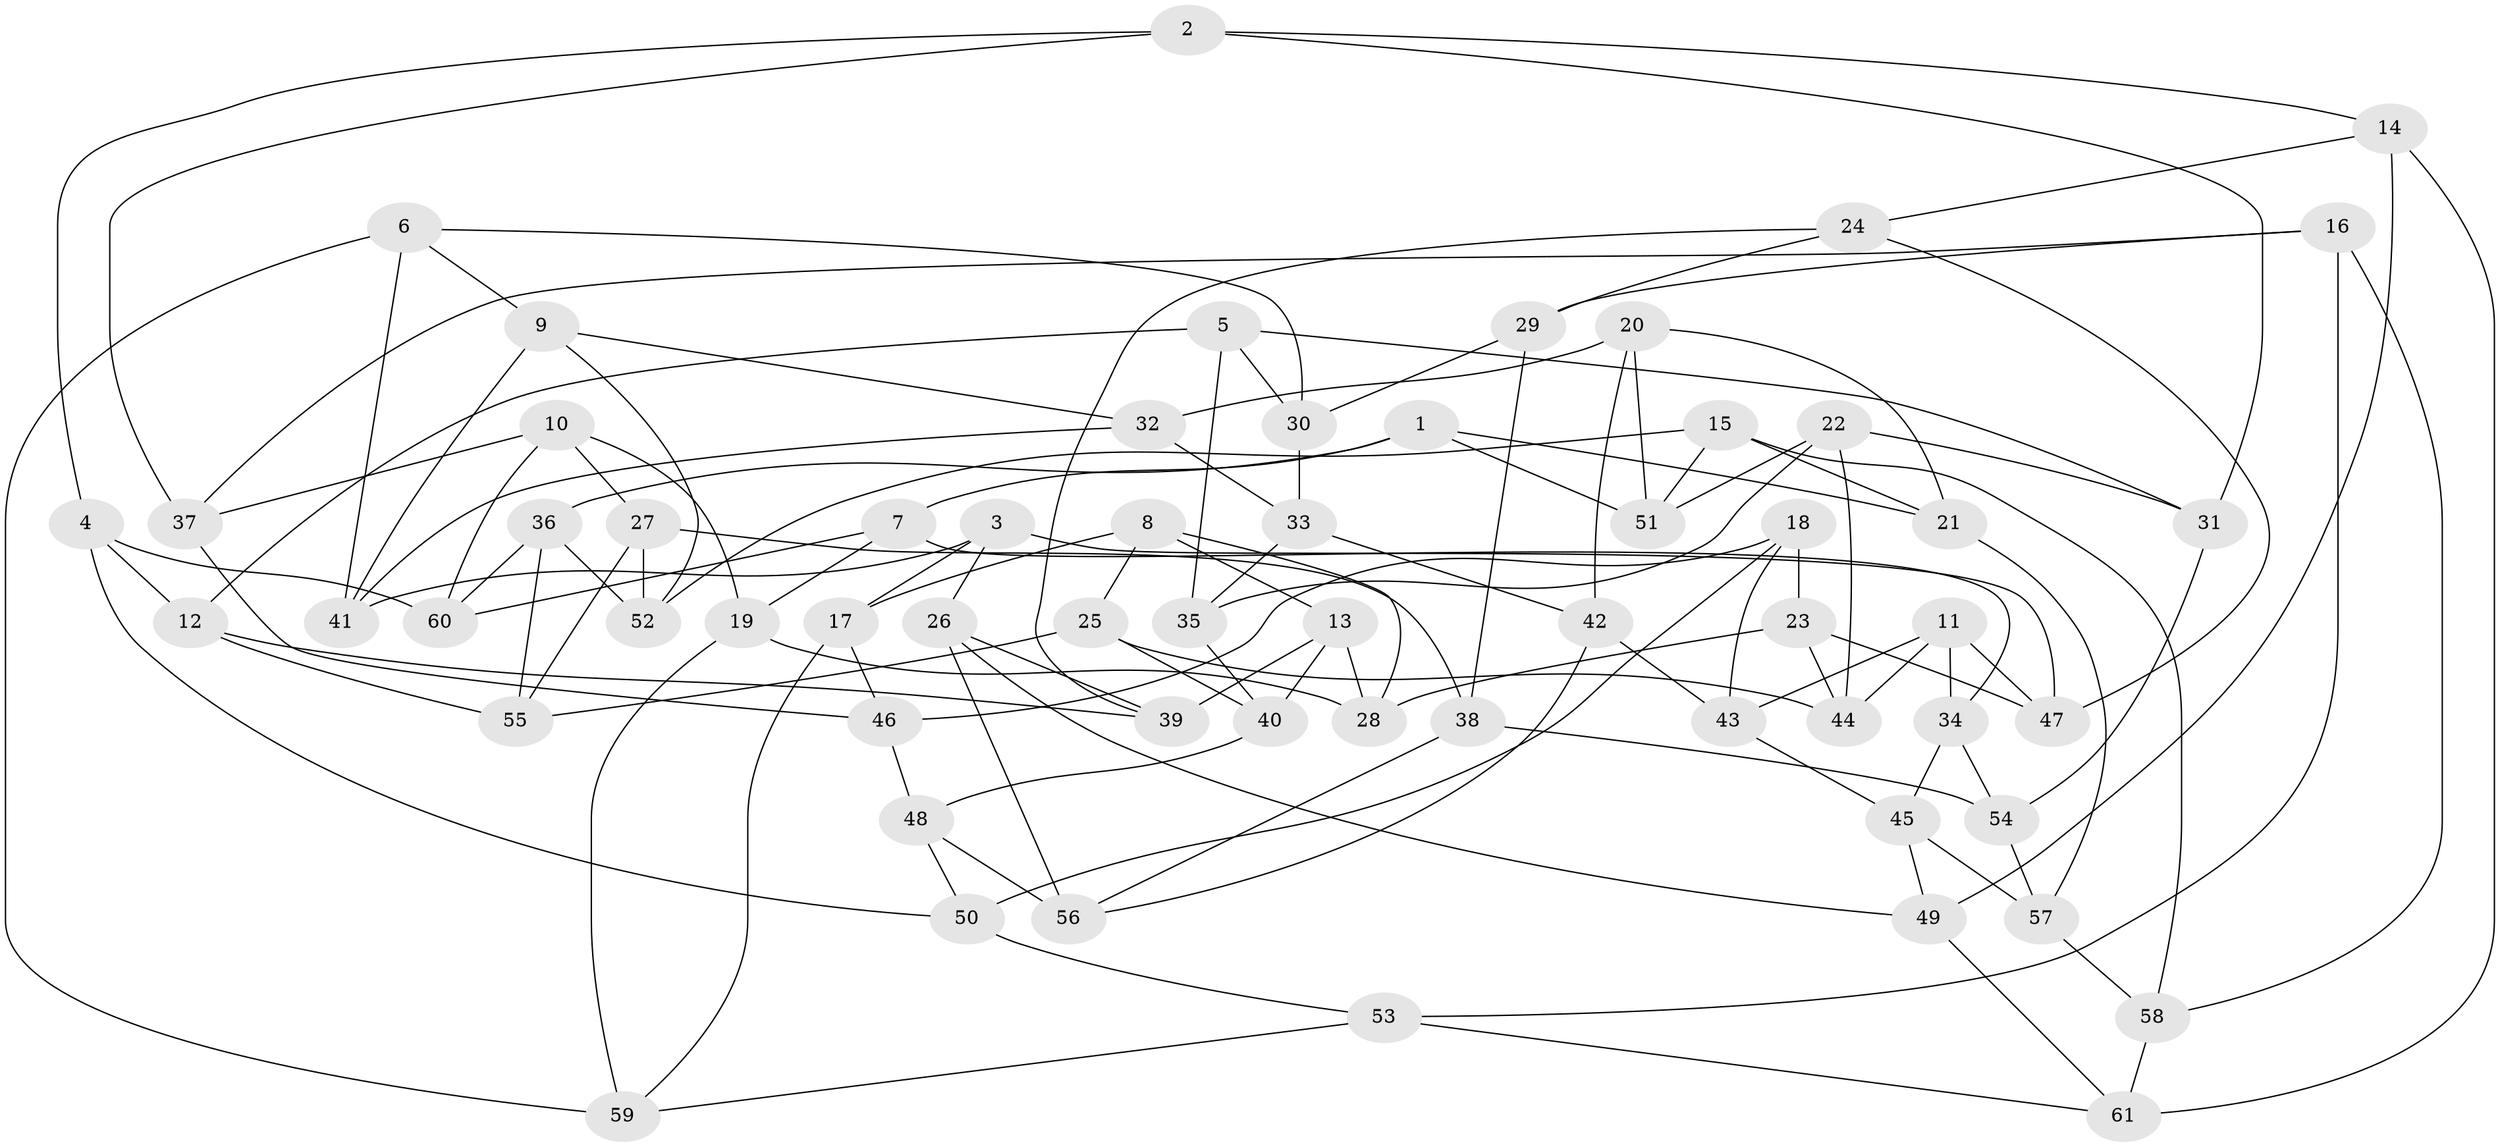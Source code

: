 // coarse degree distribution, {8: 0.125, 9: 0.041666666666666664, 4: 0.20833333333333334, 7: 0.125, 5: 0.125, 6: 0.16666666666666666, 10: 0.08333333333333333, 3: 0.125}
// Generated by graph-tools (version 1.1) at 2025/20/03/04/25 18:20:28]
// undirected, 61 vertices, 122 edges
graph export_dot {
graph [start="1"]
  node [color=gray90,style=filled];
  1;
  2;
  3;
  4;
  5;
  6;
  7;
  8;
  9;
  10;
  11;
  12;
  13;
  14;
  15;
  16;
  17;
  18;
  19;
  20;
  21;
  22;
  23;
  24;
  25;
  26;
  27;
  28;
  29;
  30;
  31;
  32;
  33;
  34;
  35;
  36;
  37;
  38;
  39;
  40;
  41;
  42;
  43;
  44;
  45;
  46;
  47;
  48;
  49;
  50;
  51;
  52;
  53;
  54;
  55;
  56;
  57;
  58;
  59;
  60;
  61;
  1 -- 36;
  1 -- 51;
  1 -- 7;
  1 -- 21;
  2 -- 37;
  2 -- 4;
  2 -- 31;
  2 -- 14;
  3 -- 41;
  3 -- 17;
  3 -- 26;
  3 -- 47;
  4 -- 12;
  4 -- 50;
  4 -- 60;
  5 -- 31;
  5 -- 35;
  5 -- 12;
  5 -- 30;
  6 -- 30;
  6 -- 41;
  6 -- 9;
  6 -- 59;
  7 -- 19;
  7 -- 60;
  7 -- 34;
  8 -- 17;
  8 -- 25;
  8 -- 28;
  8 -- 13;
  9 -- 32;
  9 -- 41;
  9 -- 52;
  10 -- 19;
  10 -- 37;
  10 -- 27;
  10 -- 60;
  11 -- 44;
  11 -- 43;
  11 -- 34;
  11 -- 47;
  12 -- 39;
  12 -- 55;
  13 -- 40;
  13 -- 39;
  13 -- 28;
  14 -- 61;
  14 -- 49;
  14 -- 24;
  15 -- 21;
  15 -- 52;
  15 -- 51;
  15 -- 58;
  16 -- 58;
  16 -- 53;
  16 -- 29;
  16 -- 37;
  17 -- 46;
  17 -- 59;
  18 -- 50;
  18 -- 23;
  18 -- 43;
  18 -- 46;
  19 -- 59;
  19 -- 28;
  20 -- 21;
  20 -- 32;
  20 -- 42;
  20 -- 51;
  21 -- 57;
  22 -- 35;
  22 -- 44;
  22 -- 51;
  22 -- 31;
  23 -- 47;
  23 -- 44;
  23 -- 28;
  24 -- 47;
  24 -- 39;
  24 -- 29;
  25 -- 55;
  25 -- 40;
  25 -- 44;
  26 -- 56;
  26 -- 39;
  26 -- 49;
  27 -- 38;
  27 -- 52;
  27 -- 55;
  29 -- 30;
  29 -- 38;
  30 -- 33;
  31 -- 54;
  32 -- 33;
  32 -- 41;
  33 -- 35;
  33 -- 42;
  34 -- 54;
  34 -- 45;
  35 -- 40;
  36 -- 52;
  36 -- 60;
  36 -- 55;
  37 -- 46;
  38 -- 56;
  38 -- 54;
  40 -- 48;
  42 -- 56;
  42 -- 43;
  43 -- 45;
  45 -- 57;
  45 -- 49;
  46 -- 48;
  48 -- 50;
  48 -- 56;
  49 -- 61;
  50 -- 53;
  53 -- 61;
  53 -- 59;
  54 -- 57;
  57 -- 58;
  58 -- 61;
}
